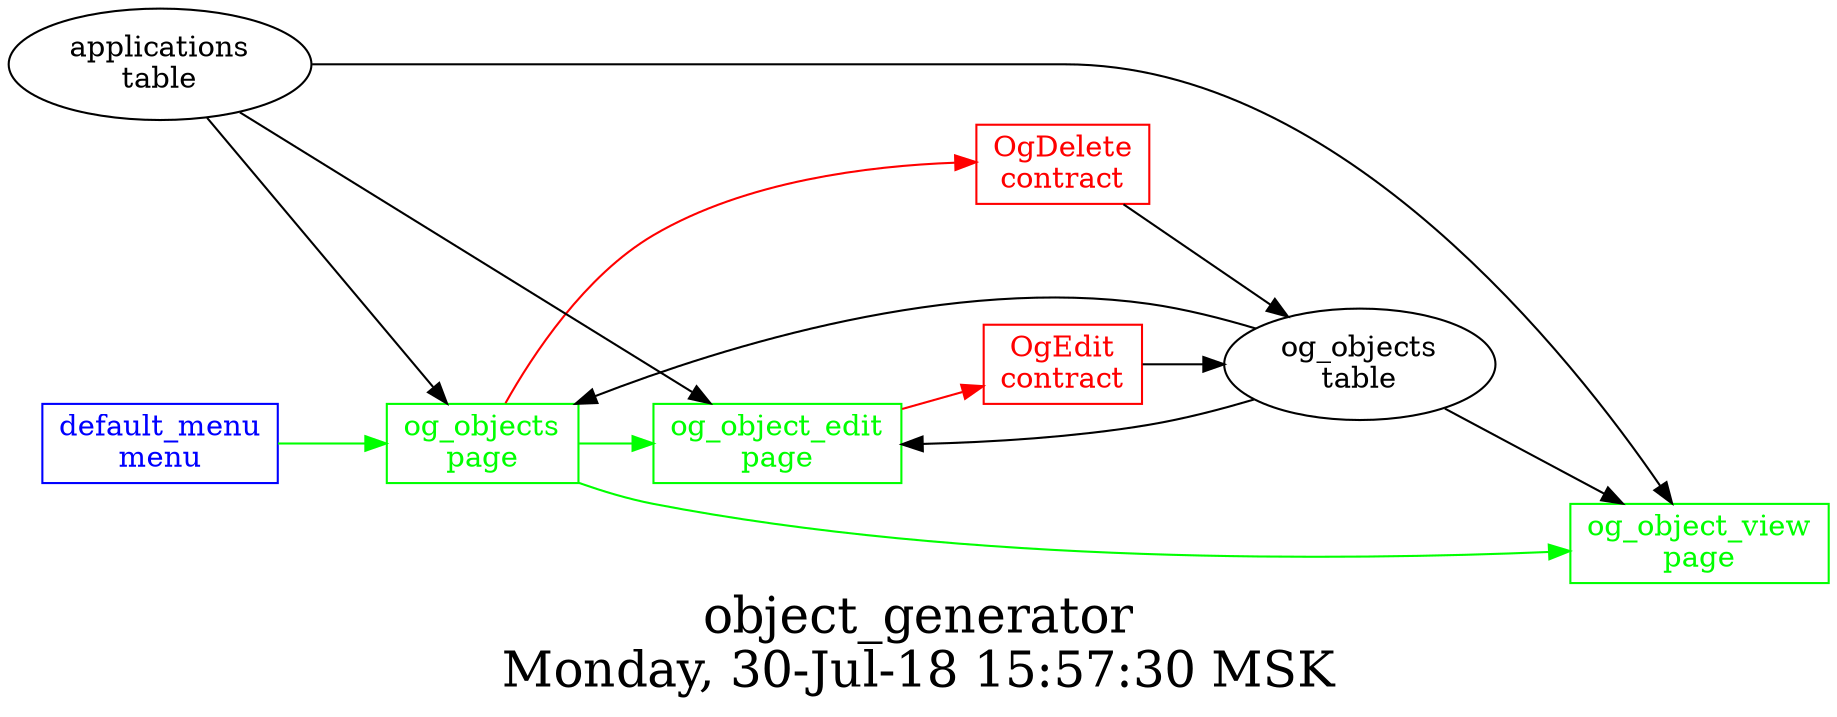 digraph G {
graph [
  fontsize="24";
  label="object_generator\nMonday, 30-Jul-18 15:57:30 MSK";
  nojustify=true;
  ordering=out;
  rankdir=LR;
  size="30";
];
"default_menu\nmenu" -> "og_objects\npage"  [ color=green ]
"default_menu\nmenu" [color=blue, fontcolor=blue, group=menus, shape=record];
"og_object_edit\npage" -> "OgEdit\ncontract"  [ color=red ]
"applications\ntable" -> "og_object_edit\npage"
"og_objects\ntable" -> "og_object_edit\npage"
"og_object_edit\npage" [color=green, fontcolor=green, group=pages, shape=record];
"applications\ntable" -> "og_object_view\npage"
"og_objects\ntable" -> "og_object_view\npage"
"og_object_view\npage" [color=green, fontcolor=green, group=pages, shape=record];
"og_objects\npage" -> "OgDelete\ncontract"  [ color=red ]
"applications\ntable" -> "og_objects\npage"
"og_objects\ntable" -> "og_objects\npage"
"og_objects\npage" -> "og_object_edit\npage"  [ color=green ]
"og_objects\npage" -> "og_object_view\npage"  [ color=green ]
"og_objects\npage" [color=green, fontcolor=green, group=pages, shape=record];
"OgDelete\ncontract" -> "og_objects\ntable"  [ color="" ]
"OgDelete\ncontract" [color=red, fontcolor=red, group=contracts, shape=record];
"OgEdit\ncontract" -> "og_objects\ntable"  [ color="" ]
"OgEdit\ncontract" [color=red, fontcolor=red, group=contracts, shape=record];
"og_objects\ntable" [color="", fontcolor="", group=tables, shape=""];
}
